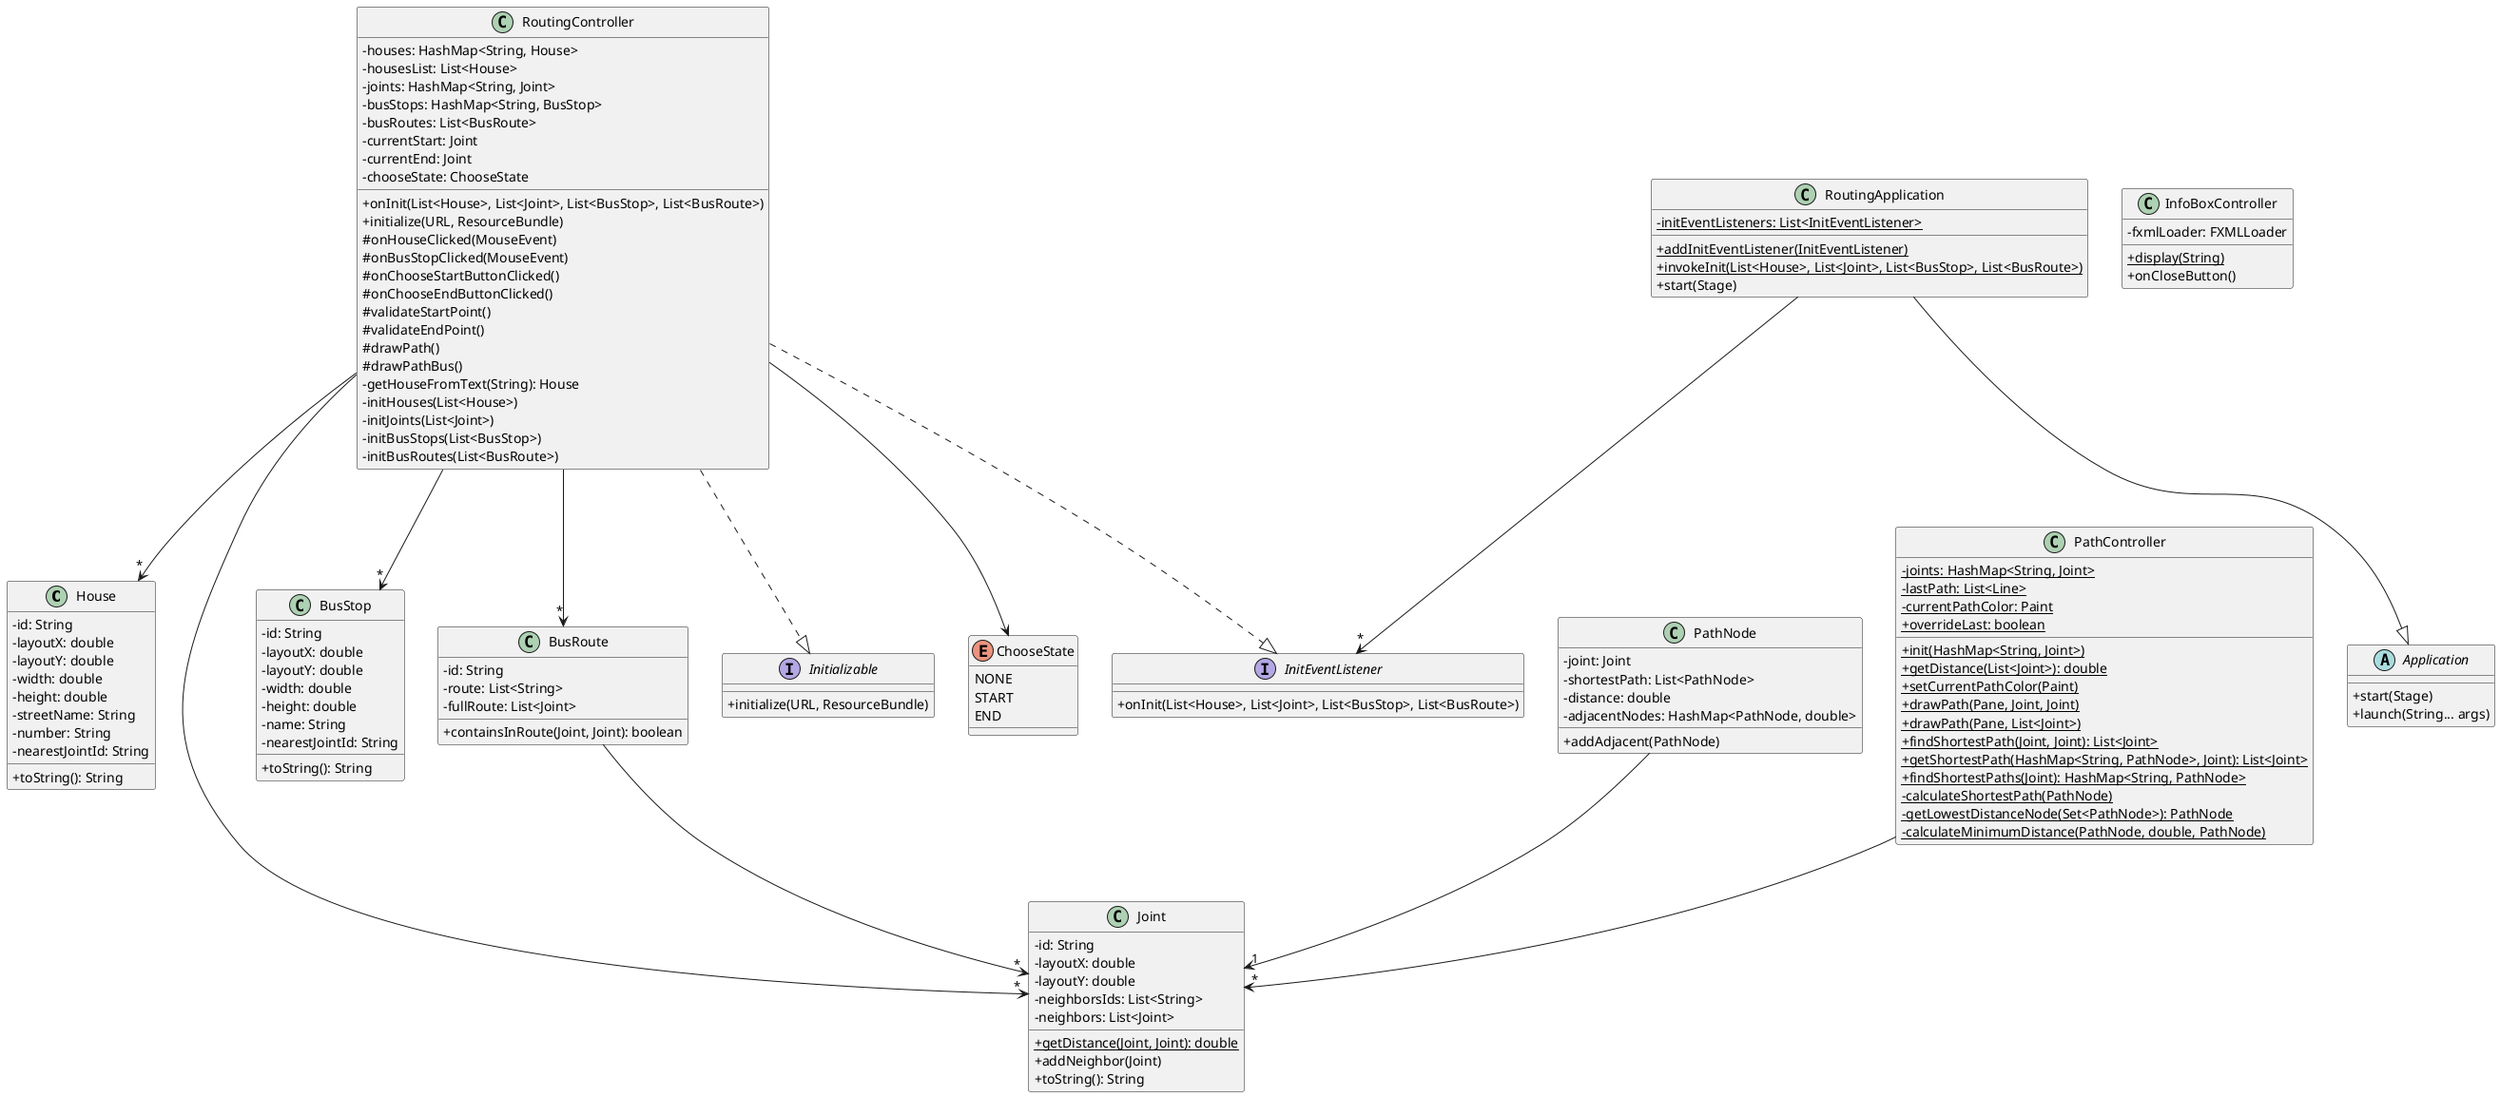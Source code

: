@startuml
'https://plantuml.com/class-diagram
skinparam classAttributeIconSize 0

class House{
    -id: String
    -layoutX: double
    -layoutY: double
    -width: double
    -height: double
    -streetName: String
    -number: String
    -nearestJointId: String
    +toString(): String
}

class Joint {
    -id: String
    -layoutX: double
    -layoutY: double
    -neighborsIds: List<String>
    -neighbors: List<Joint>
    {static} +getDistance(Joint, Joint): double
    +addNeighbor(Joint)
    +toString(): String
}

class BusStop {
    -id: String
    -layoutX: double
    -layoutY: double
    -width: double
    -height: double
    -name: String
    -nearestJointId: String
    +toString(): String
}

class BusRoute {
    -id: String
    -route: List<String>
    -fullRoute: List<Joint>
    +containsInRoute(Joint, Joint): boolean
}

interface InitEventListener {
    +onInit(List<House>, List<Joint>, List<BusStop>, List<BusRoute>)
}

interface Initializable {
    +initialize(URL, ResourceBundle)
}

class RoutingApplication {
    {static} -initEventListeners: List<InitEventListener>
    {static} +addInitEventListener(InitEventListener)
    {static} +invokeInit(List<House>, List<Joint>, List<BusStop>, List<BusRoute>)
    +start(Stage)
}

class RoutingController {
    -houses: HashMap<String, House>
    -housesList: List<House>
    -joints: HashMap<String, Joint>
    -busStops: HashMap<String, BusStop>
    -busRoutes: List<BusRoute>
    -currentStart: Joint
    -currentEnd: Joint
    -chooseState: ChooseState
    +onInit(List<House>, List<Joint>, List<BusStop>, List<BusRoute>)
    +initialize(URL, ResourceBundle)
    #onHouseClicked(MouseEvent)
    #onBusStopClicked(MouseEvent)
    #onChooseStartButtonClicked()
    #onChooseEndButtonClicked()
    #validateStartPoint()
    #validateEndPoint()
    #drawPath()
    #drawPathBus()
    -getHouseFromText(String): House
    -initHouses(List<House>)
    -initJoints(List<Joint>)
    -initBusStops(List<BusStop>)
    -initBusRoutes(List<BusRoute>)
}

enum ChooseState {
    NONE
    START
    END
}

class PathNode {
    -joint: Joint
    -shortestPath: List<PathNode>
    -distance: double
    -adjacentNodes: HashMap<PathNode, double>
    +addAdjacent(PathNode)
}

class InfoBoxController {
    -fxmlLoader: FXMLLoader
    {static} +display(String)
    +onCloseButton()
}

class PathController{
    {static} -joints: HashMap<String, Joint>
    {static} -lastPath: List<Line>
    {static} -currentPathColor: Paint
    {static} +overrideLast: boolean
    {static} +init(HashMap<String, Joint>)
    {static} +getDistance(List<Joint>): double
    {static} +setCurrentPathColor(Paint)
    {static} +drawPath(Pane, Joint, Joint)
    {static} +drawPath(Pane, List<Joint>)
    {static} +findShortestPath(Joint, Joint): List<Joint>
    {static} +getShortestPath(HashMap<String, PathNode>, Joint): List<Joint>
    {static} +findShortestPaths(Joint): HashMap<String, PathNode>
    {static} -calculateShortestPath(PathNode)
    {static} -getLowestDistanceNode(Set<PathNode>): PathNode
    {static} -calculateMinimumDistance(PathNode, double, PathNode)
}

abstract class Application {
    +start(Stage)
    +launch(String... args)
}

BusRoute --> "*" Joint
RoutingApplication --> "*" InitEventListener
RoutingController ..|> Initializable
RoutingController ..|> InitEventListener
RoutingController --> "*" Joint
RoutingController --> "*" House
RoutingController --> "*" BusRoute
RoutingController --> "*" BusStop
RoutingController --> ChooseState
PathNode --> "1" Joint
PathController --> "*" Joint
RoutingApplication --|> Application

@enduml